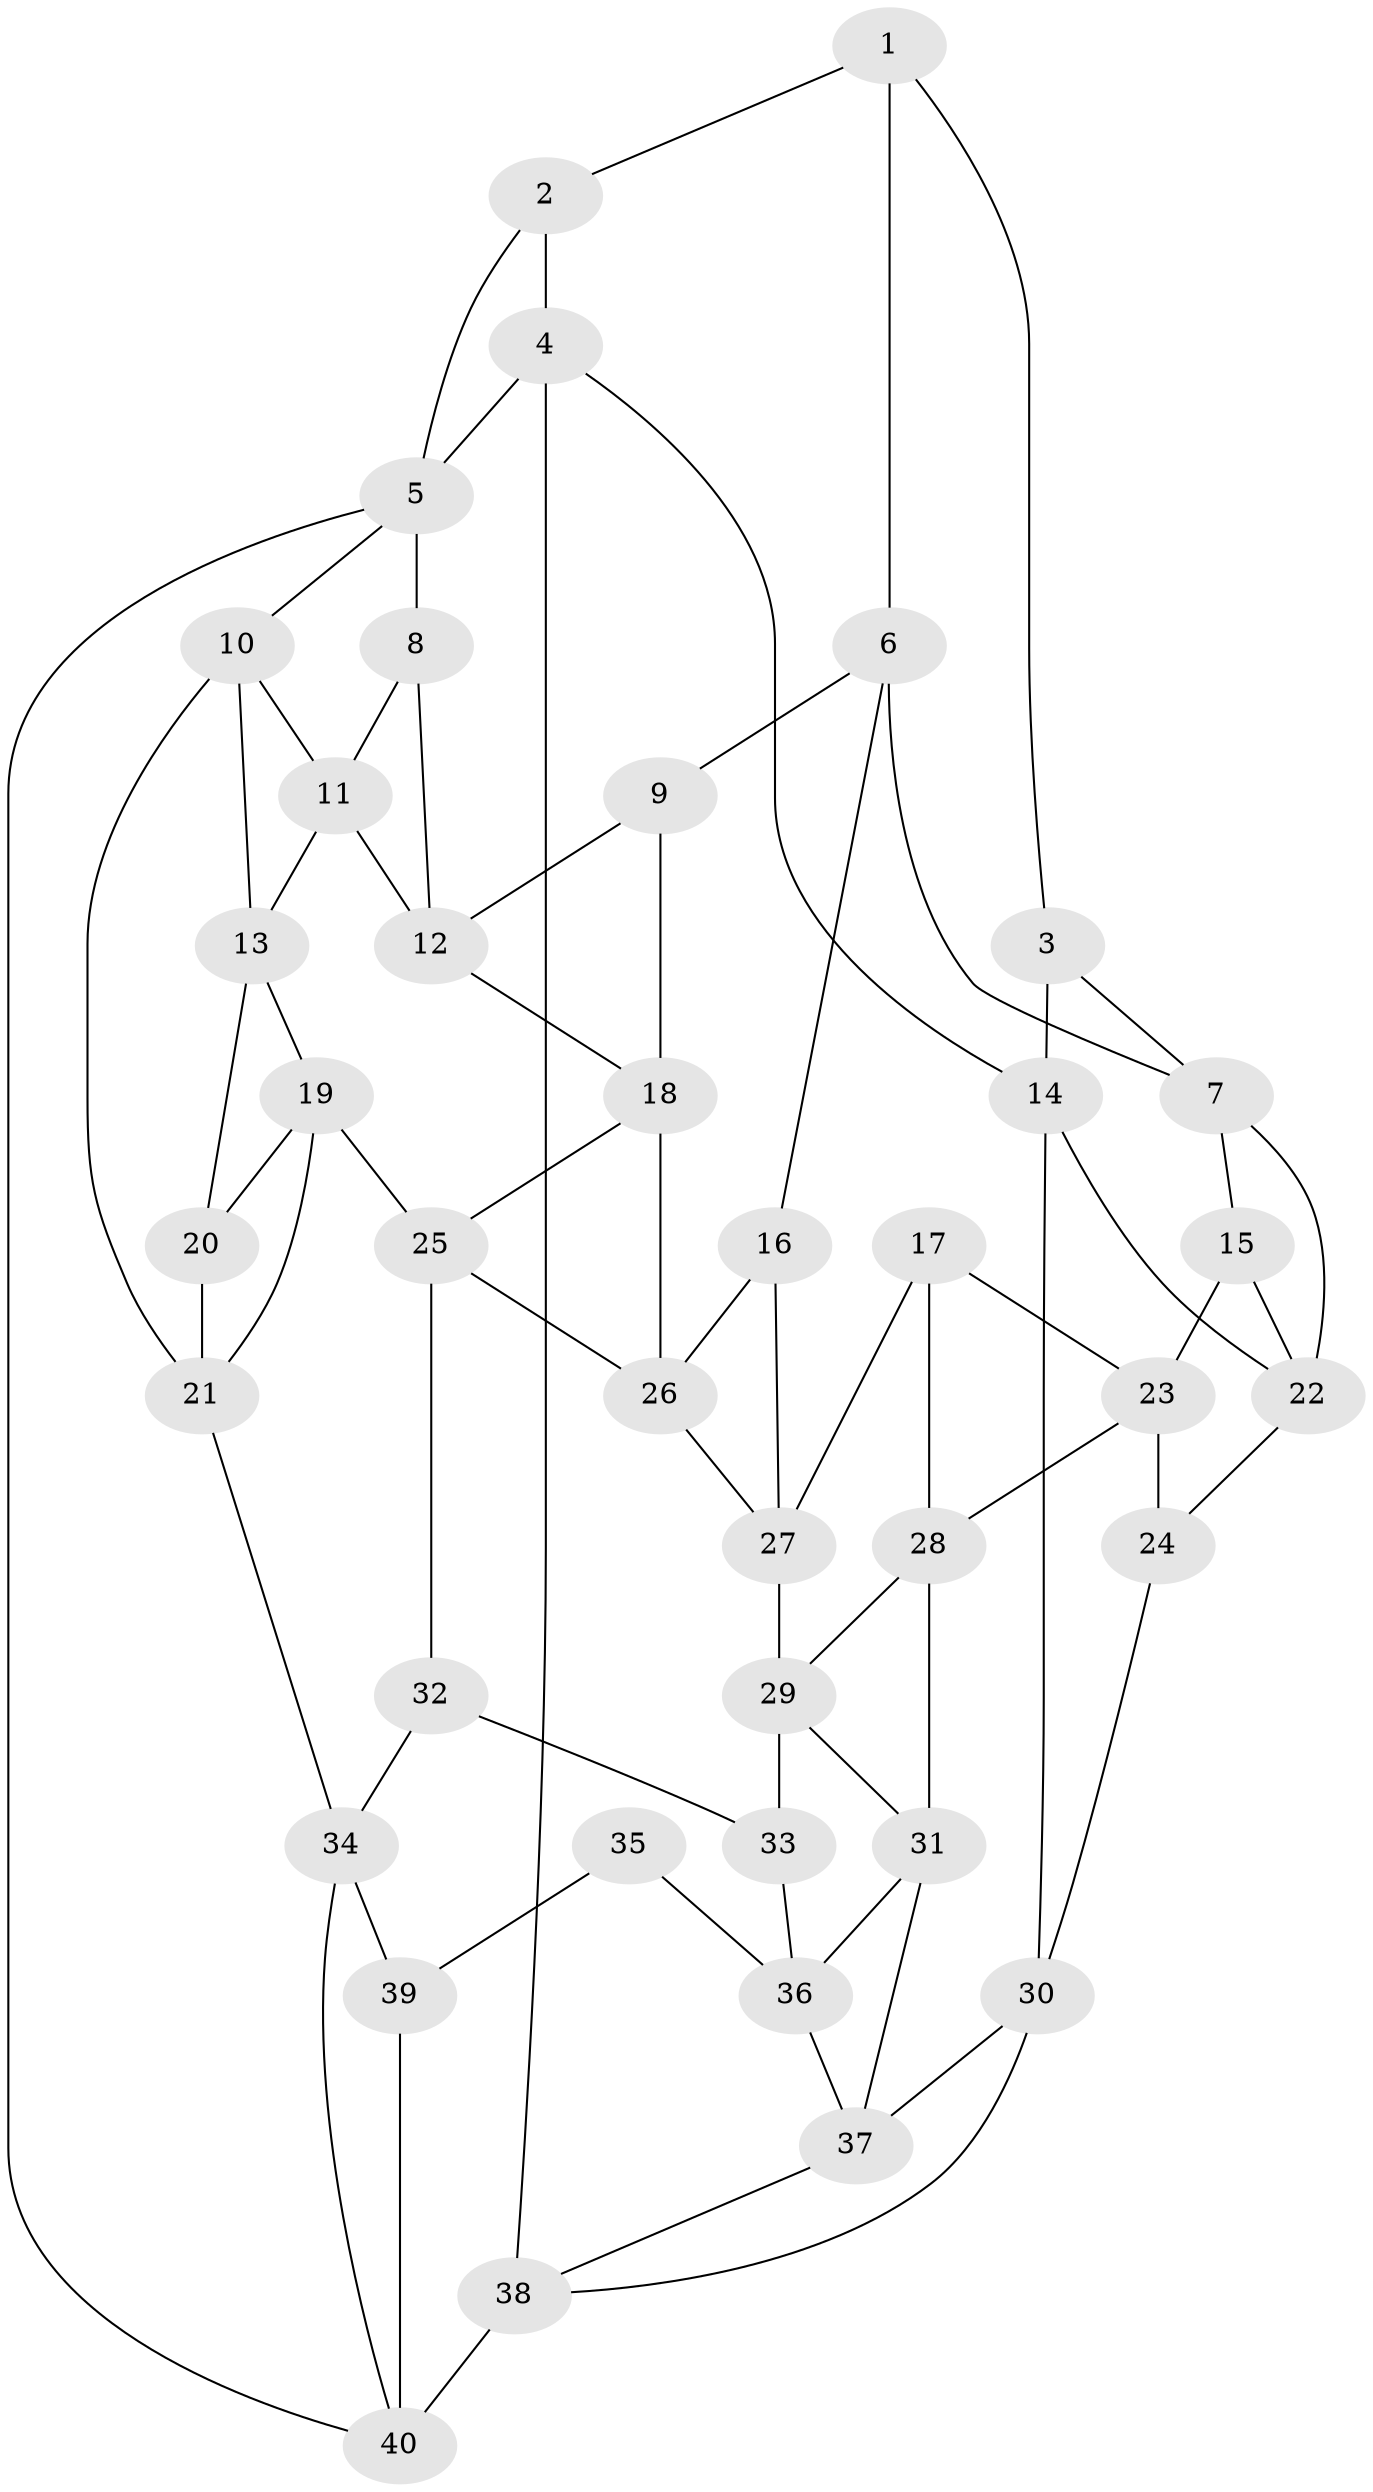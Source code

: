 // original degree distribution, {3: 0.0375, 4: 0.2625, 5: 0.4375, 6: 0.2625}
// Generated by graph-tools (version 1.1) at 2025/38/03/04/25 23:38:21]
// undirected, 40 vertices, 73 edges
graph export_dot {
  node [color=gray90,style=filled];
  1;
  2;
  3;
  4;
  5;
  6;
  7;
  8;
  9;
  10;
  11;
  12;
  13;
  14;
  15;
  16;
  17;
  18;
  19;
  20;
  21;
  22;
  23;
  24;
  25;
  26;
  27;
  28;
  29;
  30;
  31;
  32;
  33;
  34;
  35;
  36;
  37;
  38;
  39;
  40;
  1 -- 2 [weight=1.0];
  1 -- 3 [weight=1.0];
  1 -- 6 [weight=1.0];
  2 -- 4 [weight=1.0];
  2 -- 5 [weight=1.0];
  3 -- 7 [weight=1.0];
  3 -- 14 [weight=1.0];
  4 -- 5 [weight=1.0];
  4 -- 14 [weight=1.0];
  4 -- 38 [weight=1.0];
  5 -- 8 [weight=1.0];
  5 -- 10 [weight=1.0];
  5 -- 40 [weight=1.0];
  6 -- 7 [weight=1.0];
  6 -- 9 [weight=1.0];
  6 -- 16 [weight=1.0];
  7 -- 15 [weight=1.0];
  7 -- 22 [weight=1.0];
  8 -- 11 [weight=1.0];
  8 -- 12 [weight=1.0];
  9 -- 12 [weight=1.0];
  9 -- 18 [weight=1.0];
  10 -- 11 [weight=1.0];
  10 -- 13 [weight=1.0];
  10 -- 21 [weight=1.0];
  11 -- 12 [weight=1.0];
  11 -- 13 [weight=1.0];
  12 -- 18 [weight=1.0];
  13 -- 19 [weight=1.0];
  13 -- 20 [weight=1.0];
  14 -- 22 [weight=1.0];
  14 -- 30 [weight=1.0];
  15 -- 22 [weight=1.0];
  15 -- 23 [weight=1.0];
  16 -- 26 [weight=1.0];
  16 -- 27 [weight=1.0];
  17 -- 23 [weight=1.0];
  17 -- 27 [weight=1.0];
  17 -- 28 [weight=1.0];
  18 -- 25 [weight=1.0];
  18 -- 26 [weight=1.0];
  19 -- 20 [weight=1.0];
  19 -- 21 [weight=1.0];
  19 -- 25 [weight=1.0];
  20 -- 21 [weight=2.0];
  21 -- 34 [weight=1.0];
  22 -- 24 [weight=1.0];
  23 -- 24 [weight=1.0];
  23 -- 28 [weight=1.0];
  24 -- 30 [weight=1.0];
  25 -- 26 [weight=1.0];
  25 -- 32 [weight=1.0];
  26 -- 27 [weight=1.0];
  27 -- 29 [weight=1.0];
  28 -- 29 [weight=1.0];
  28 -- 31 [weight=1.0];
  29 -- 31 [weight=1.0];
  29 -- 33 [weight=1.0];
  30 -- 37 [weight=1.0];
  30 -- 38 [weight=1.0];
  31 -- 36 [weight=1.0];
  31 -- 37 [weight=1.0];
  32 -- 33 [weight=1.0];
  32 -- 34 [weight=1.0];
  33 -- 36 [weight=1.0];
  34 -- 39 [weight=1.0];
  34 -- 40 [weight=1.0];
  35 -- 36 [weight=1.0];
  35 -- 39 [weight=2.0];
  36 -- 37 [weight=1.0];
  37 -- 38 [weight=1.0];
  38 -- 40 [weight=2.0];
  39 -- 40 [weight=1.0];
}
